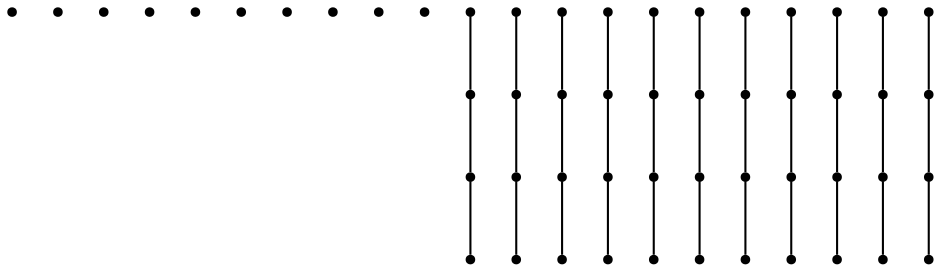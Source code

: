 graph {
  node [shape=point,comment="{\"directed\":false,\"doi\":\"10.4230/LIPIcs.GD.2024.33\",\"figure\":\"2 (6)\"}"]

  v0 [pos="811.4612928216872,1764.7706067700547"]
  v1 [pos="798.0942180481967,1751.4067376621852"]
  v2 [pos="766.3484011961137,1719.6689790934188"]
  v3 [pos="752.9830435093215,1706.3063815965932"]
  v4 [pos="721.2372266572384,1674.5682415445135"]
  v5 [pos="707.8702154795518,1661.204753919957"]
  v6 [pos="676.1243986274687,1629.4666138678774"]
  v7 [pos="662.7590409406766,1616.1040163710518"]
  v8 [pos="631.0132240885935,1584.3658763189724"]
  v9 [pos="617.6462129109068,1571.0023886944157"]
  v10 [pos="766.3484011961137,1751.4067376621852"]
  v11 [pos="721.2372266572385,1706.3063815965934"]
  v12 [pos="676.1243986274687,1661.204753919957"]
  v13 [pos="631.0132240885935,1616.1040163710518"]
  v14 [pos="752.9818351890525,1764.7706067700547"]
  v15 [pos="707.8702154795518,1719.670250704463"]
  v16 [pos="662.7577690246039,1674.5682415445135"]
  v17 [pos="617.6462129109068,1629.4678854789217"]
  v18 [pos="739.614824011366,1778.133967233507"]
  v19 [pos="694.5036494724905,1733.0336111679153"]
  v20 [pos="649.3907578469173,1687.931983491279"]
  v21 [pos="604.279583308042,1642.831245942374"]
  v22 [pos="726.2494663245737,1791.496564730333"]
  v23 [pos="681.1378466150729,1746.3962086647407"]
  v24 [pos="636.0254637559286,1701.2941995047913"]
  v25 [pos="590.9138440464279,1656.1938434391996"]
  v26 [pos="712.882455146887,1804.859925193785"]
  v27 [pos="667.7712806080117,1759.759569128193"]
  v28 [pos="622.6584525782421,1714.657941451557"]
  v29 [pos="577.5472780393667,1669.5572039026517"]
  v30 [pos="699.5158255440222,1818.2236671405506"]
  v31 [pos="654.4042694303251,1773.1229295916455"]
  v32 [pos="609.2918229753772,1728.0213019150092"]
  v33 [pos="564.1802032658765,1682.9205643661041"]
  v34 [pos="686.1488143663356,1831.5871547651068"]
  v35 [pos="641.0376398274603,1786.4867986995152"]
  v36 [pos="595.9248117976906,1741.3851710228791"]
  v37 [pos="550.8136372588152,1696.2844334739739"]
  v38 [pos="672.7834566795434,1844.9496251008284"]
  v39 [pos="627.672282140668,1799.848887551923"]
  v40 [pos="582.5594541108984,1754.747259875287"]
  v41 [pos="537.4478979972014,1709.6469038096952"]
  v42 [pos="659.4164455018567,1858.313112725385"]
  v43 [pos="614.3052709629815,1813.212756659793"]
  v44 [pos="569.1924429332117,1768.1107474998437"]
  v45 [pos="524.0812683943363,1723.0103914342517"]
  v46 [pos="646.0498794947955,1871.6768546721505"]
  v47 [pos="600.9382597852948,1826.5764986065587"]
  v48 [pos="555.8258769261506,1781.4744894466091"]
  v49 [pos="510.7142572166498,1736.3741333810174"]
  v50 [pos="632.682868317109,1885.0402151356027"]
  v51 [pos="587.5716937782336,1839.939986231115"]
  v52 [pos="542.4588021526603,1794.8378499100613"]
  v53 [pos="497.3476594116868,1749.7374938444693"]

  v53 -- v52 [id="-9",pos="497.3476594116868,1749.7374938444693 542.4588021526603,1794.8378499100613 542.4588021526603,1794.8378499100613 542.4588021526603,1794.8378499100613"]
  v51 -- v50 [id="-10",pos="587.5716937782336,1839.939986231115 632.682868317109,1885.0402151356027 632.682868317109,1885.0402151356027 632.682868317109,1885.0402151356027"]
  v47 -- v46 [id="-13",pos="600.9382597852948,1826.5764986065587 646.0498794947955,1871.6768546721505 646.0498794947955,1871.6768546721505 646.0498794947955,1871.6768546721505"]
  v43 -- v42 [id="-15",pos="614.3052709629815,1813.212756659793 659.4164455018567,1858.313112725385 659.4164455018567,1858.313112725385 659.4164455018567,1858.313112725385"]
  v45 -- v44 [id="-17",pos="524.0812683943363,1723.0103914342517 569.1924429332117,1768.1107474998437 569.1924429332117,1768.1107474998437 569.1924429332117,1768.1107474998437"]
  v40 -- v39 [id="-18",pos="582.5594541108984,1754.747259875287 627.672282140668,1799.848887551923 627.672282140668,1799.848887551923 627.672282140668,1799.848887551923"]
  v39 -- v38 [id="-19",pos="627.672282140668,1799.848887551923 672.7834566795434,1844.9496251008284 672.7834566795434,1844.9496251008284 672.7834566795434,1844.9496251008284"]
  v37 -- v36 [id="-21",pos="550.8136372588152,1696.2844334739739 595.9248117976906,1741.3851710228791 595.9248117976906,1741.3851710228791 595.9248117976906,1741.3851710228791"]
  v35 -- v34 [id="-22",pos="641.0376398274603,1786.4867986995152 686.1488143663356,1831.5871547651068 686.1488143663356,1831.5871547651068 686.1488143663356,1831.5871547651068"]
  v32 -- v31 [id="-25",pos="609.2918229753772,1728.0213019150092 654.4042694303251,1773.1229295916455 654.4042694303251,1773.1229295916455 654.4042694303251,1773.1229295916455"]
  v28 -- v27 [id="-27",pos="622.6584525782421,1714.657941451557 667.7712806080117,1759.759569128193 667.7712806080117,1759.759569128193 667.7712806080117,1759.759569128193"]
  v27 -- v26 [id="-28",pos="667.7712806080117,1759.759569128193 712.882455146887,1804.859925193785 712.882455146887,1804.859925193785 712.882455146887,1804.859925193785"]
  v23 -- v22 [id="-31",pos="681.1378466150729,1746.3962086647407 726.2494663245737,1791.496564730333 726.2494663245737,1791.496564730333 726.2494663245737,1791.496564730333"]
  v21 -- v20 [id="-33",pos="604.279583308042,1642.831245942374 649.3907578469173,1687.931983491279 649.3907578469173,1687.931983491279 649.3907578469173,1687.931983491279"]
  v16 -- v15 [id="-36",pos="662.7577690246039,1674.5682415445135 707.8702154795518,1719.670250704463 707.8702154795518,1719.670250704463 707.8702154795518,1719.670250704463"]
  v13 -- v12 [id="-38",pos="631.0132240885935,1616.1040163710518 676.1243986274687,1661.204753919957 676.1243986274687,1661.204753919957 676.1243986274687,1661.204753919957"]
  v48 -- v47 [id="-42",pos="555.8258769261506,1781.4744894466091 600.9382597852948,1826.5764986065587 600.9382597852948,1826.5764986065587 600.9382597852948,1826.5764986065587"]
  v41 -- v40 [id="-44",pos="537.4478979972014,1709.6469038096952 582.5594541108984,1754.747259875287 582.5594541108984,1754.747259875287 582.5594541108984,1754.747259875287"]
  v24 -- v23 [id="-46",pos="636.0254637559286,1701.2941995047913 681.1378466150729,1746.3962086647407 681.1378466150729,1746.3962086647407 681.1378466150729,1746.3962086647407"]
  v11 -- v10 [id="-47",pos="721.2372266572385,1706.3063815965934 766.3484011961137,1751.4067376621852 766.3484011961137,1751.4067376621852 766.3484011961137,1751.4067376621852"]
  v17 -- v16 [id="-48",pos="617.6462129109068,1629.4678854789217 662.7577690246039,1674.5682415445135 662.7577690246039,1674.5682415445135 662.7577690246039,1674.5682415445135"]
  v25 -- v24 [id="-50",pos="590.9138440464279,1656.1938434391996 636.0254637559286,1701.2941995047913 636.0254637559286,1701.2941995047913 636.0254637559286,1701.2941995047913"]
  v52 -- v51 [id="-52",pos="542.4588021526603,1794.8378499100613 587.5716937782336,1839.939986231115 587.5716937782336,1839.939986231115 587.5716937782336,1839.939986231115"]
  v44 -- v43 [id="-56",pos="569.1924429332117,1768.1107474998437 614.3052709629815,1813.212756659793 614.3052709629815,1813.212756659793 614.3052709629815,1813.212756659793"]
  v36 -- v35 [id="-61",pos="595.9248117976906,1741.3851710228791 641.0376398274603,1786.4867986995152 641.0376398274603,1786.4867986995152 641.0376398274603,1786.4867986995152"]
  v20 -- v19 [id="-65",pos="649.3907578469173,1687.931983491279 694.5036494724905,1733.0336111679153 694.5036494724905,1733.0336111679153 694.5036494724905,1733.0336111679153"]
  v15 -- v14 [id="-67",pos="707.8702154795518,1719.670250704463 752.9818351890525,1764.7706067700547 752.9818351890525,1764.7706067700547 752.9818351890525,1764.7706067700547"]
  v19 -- v18 [id="-68",pos="694.5036494724905,1733.0336111679153 739.614824011366,1778.133967233507 739.614824011366,1778.133967233507 739.614824011366,1778.133967233507"]
  v31 -- v30 [id="-69",pos="654.4042694303251,1773.1229295916455 699.5158255440222,1818.2236671405506 699.5158255440222,1818.2236671405506 699.5158255440222,1818.2236671405506"]
  v49 -- v48 [id="-70",pos="510.7142572166498,1736.3741333810174 555.8258769261506,1781.4744894466091 555.8258769261506,1781.4744894466091 555.8258769261506,1781.4744894466091"]
  v29 -- v28 [id="-71",pos="577.5472780393667,1669.5572039026517 622.6584525782421,1714.657941451557 622.6584525782421,1714.657941451557 622.6584525782421,1714.657941451557"]
  v12 -- v11 [id="-72",pos="676.1243986274687,1661.204753919957 721.2372266572385,1706.3063815965934 721.2372266572385,1706.3063815965934 721.2372266572385,1706.3063815965934"]
  v33 -- v32 [id="-74",pos="564.1802032658765,1682.9205643661041 609.2918229753772,1728.0213019150092 609.2918229753772,1728.0213019150092 609.2918229753772,1728.0213019150092"]
}
